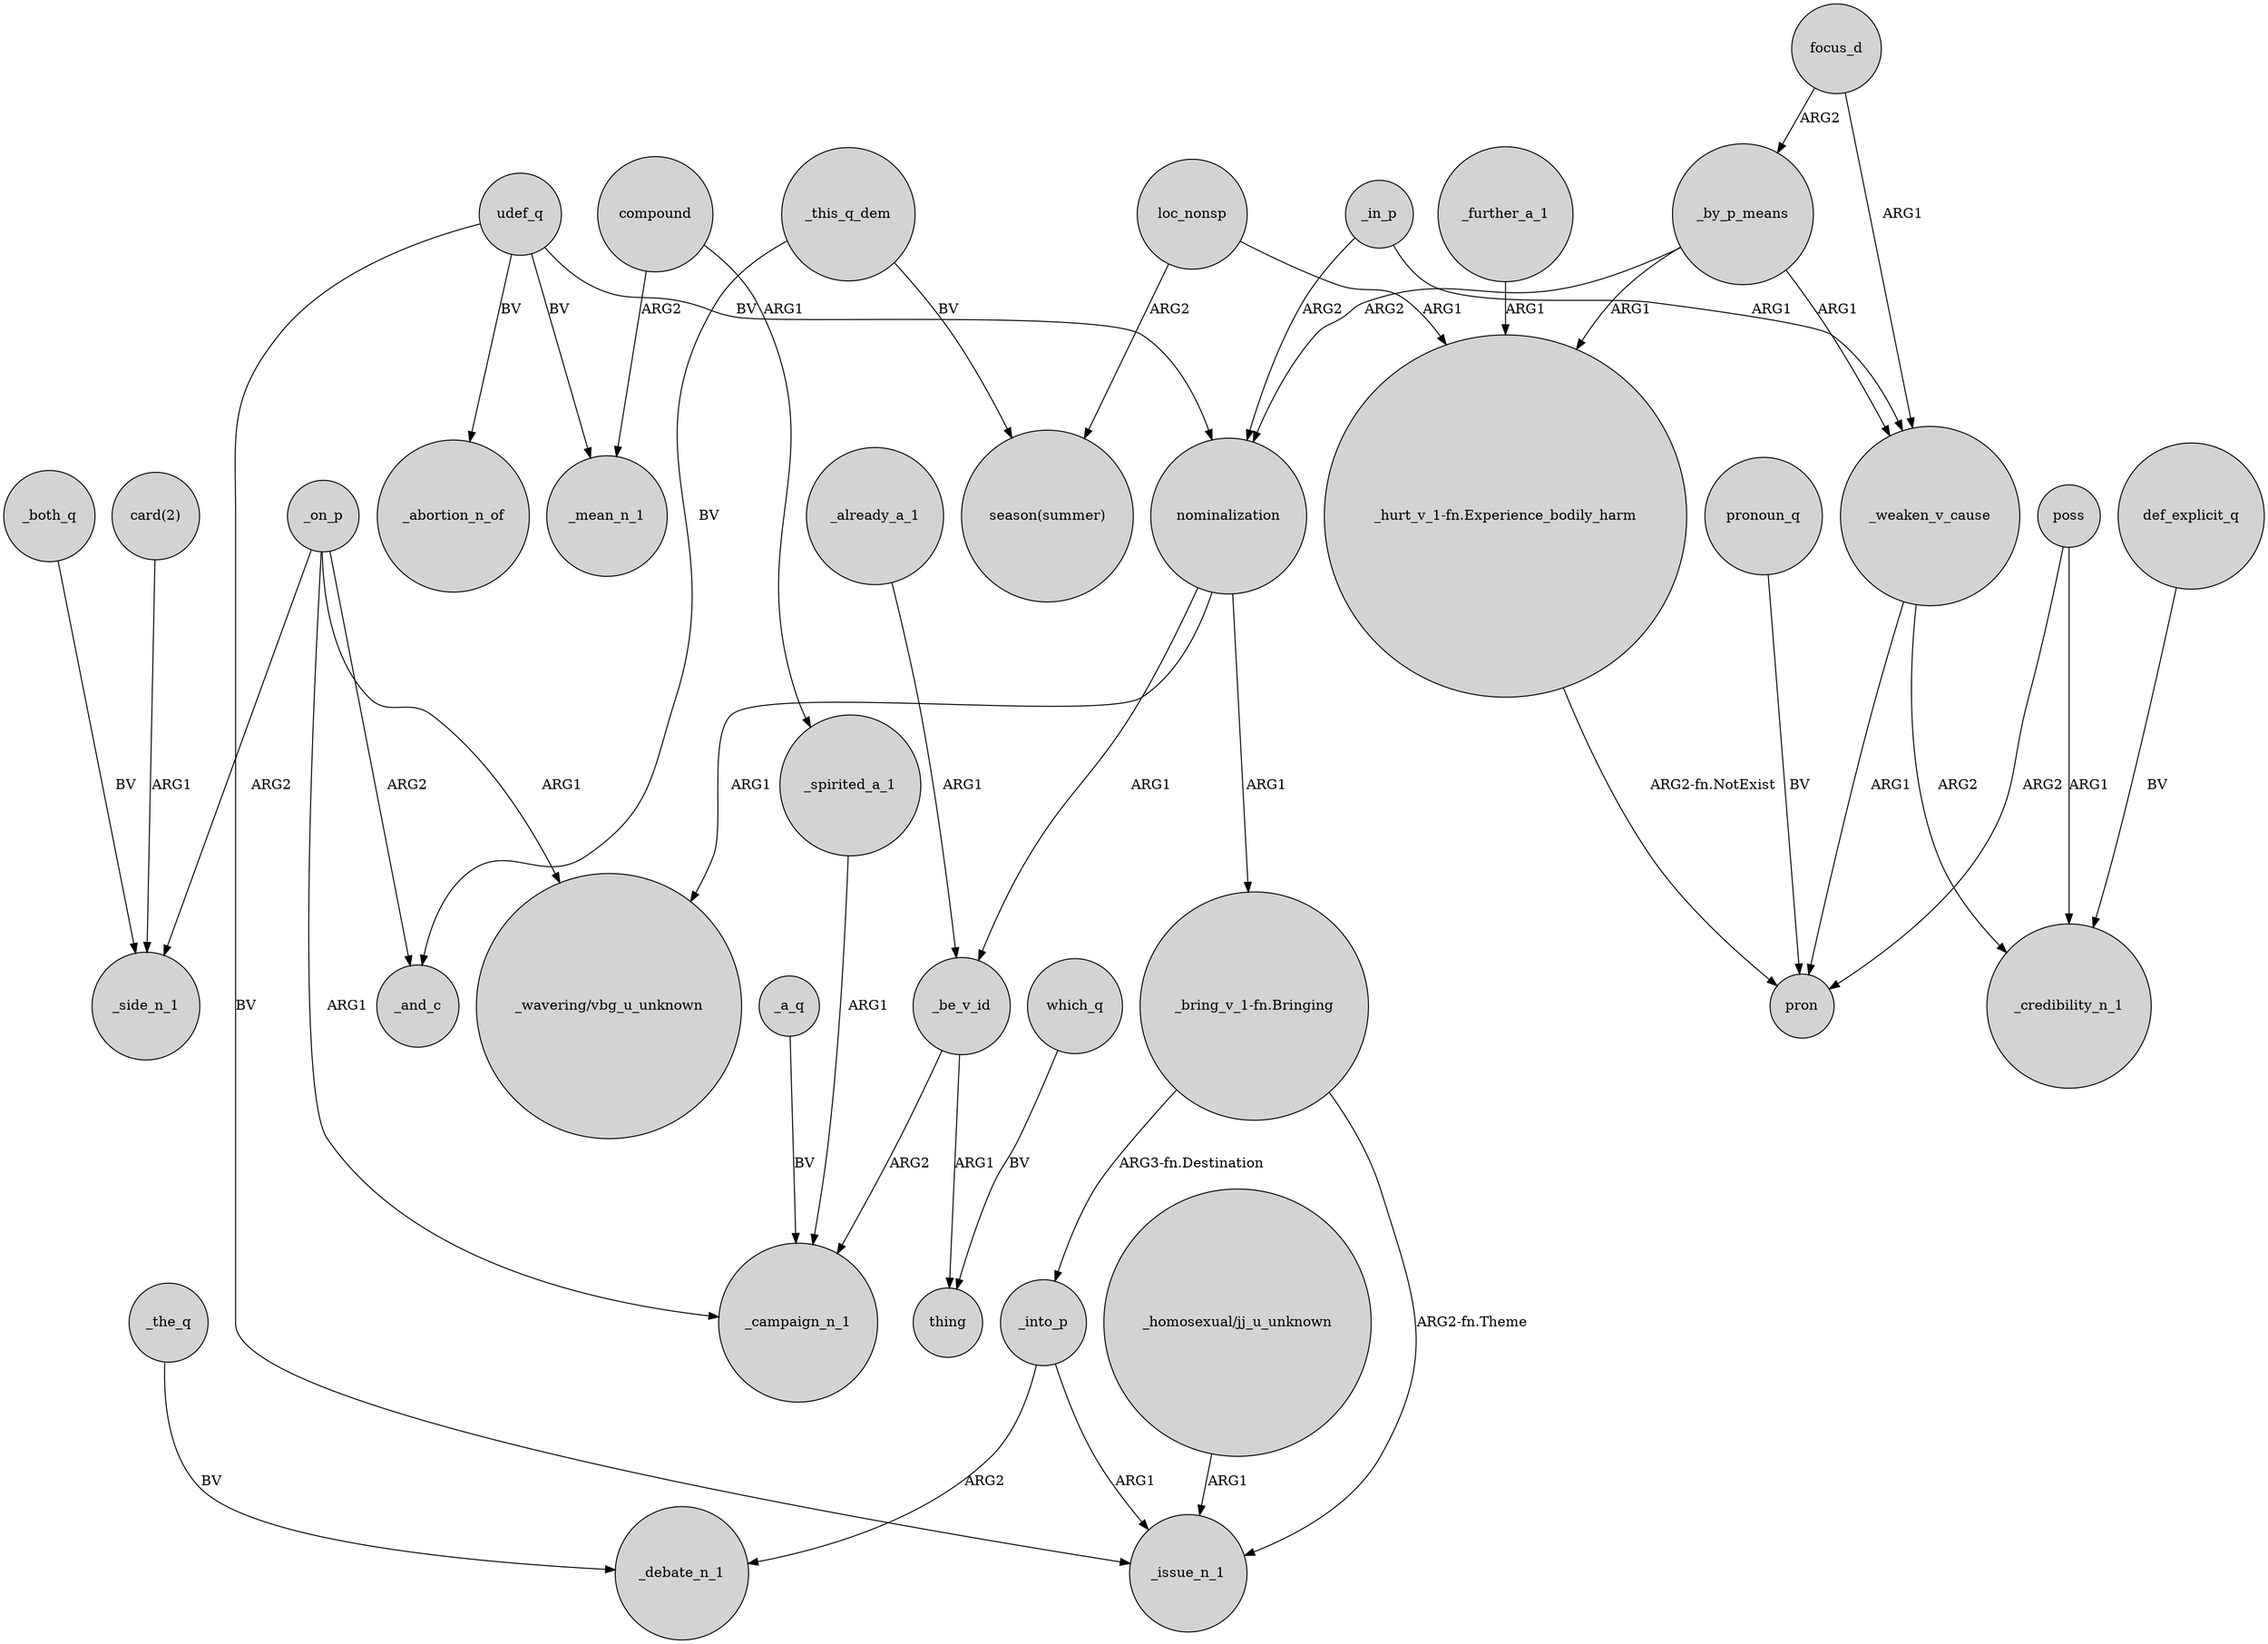 digraph {
	node [shape=circle style=filled]
	_into_p -> _debate_n_1 [label=ARG2]
	def_explicit_q -> _credibility_n_1 [label=BV]
	_both_q -> _side_n_1 [label=BV]
	_by_p_means -> nominalization [label=ARG2]
	_this_q_dem -> "season(summer)" [label=BV]
	poss -> pron [label=ARG2]
	_further_a_1 -> "_hurt_v_1-fn.Experience_bodily_harm" [label=ARG1]
	focus_d -> _by_p_means [label=ARG2]
	_into_p -> _issue_n_1 [label=ARG1]
	"_homosexual/jj_u_unknown" -> _issue_n_1 [label=ARG1]
	loc_nonsp -> "_hurt_v_1-fn.Experience_bodily_harm" [label=ARG1]
	_in_p -> _weaken_v_cause [label=ARG1]
	focus_d -> _weaken_v_cause [label=ARG1]
	_by_p_means -> _weaken_v_cause [label=ARG1]
	_weaken_v_cause -> _credibility_n_1 [label=ARG2]
	nominalization -> "_wavering/vbg_u_unknown" [label=ARG1]
	pronoun_q -> pron [label=BV]
	compound -> _mean_n_1 [label=ARG2]
	_on_p -> _campaign_n_1 [label=ARG1]
	"card(2)" -> _side_n_1 [label=ARG1]
	nominalization -> "_bring_v_1-fn.Bringing" [label=ARG1]
	compound -> _spirited_a_1 [label=ARG1]
	poss -> _credibility_n_1 [label=ARG1]
	_already_a_1 -> _be_v_id [label=ARG1]
	udef_q -> _mean_n_1 [label=BV]
	_the_q -> _debate_n_1 [label=BV]
	_on_p -> _side_n_1 [label=ARG2]
	nominalization -> _be_v_id [label=ARG1]
	_be_v_id -> thing [label=ARG1]
	udef_q -> _issue_n_1 [label=BV]
	"_bring_v_1-fn.Bringing" -> _into_p [label="ARG3-fn.Destination"]
	udef_q -> nominalization [label=BV]
	_this_q_dem -> _and_c [label=BV]
	_be_v_id -> _campaign_n_1 [label=ARG2]
	loc_nonsp -> "season(summer)" [label=ARG2]
	_on_p -> "_wavering/vbg_u_unknown" [label=ARG1]
	"_hurt_v_1-fn.Experience_bodily_harm" -> pron [label="ARG2-fn.NotExist"]
	_on_p -> _and_c [label=ARG2]
	udef_q -> _abortion_n_of [label=BV]
	_spirited_a_1 -> _campaign_n_1 [label=ARG1]
	_in_p -> nominalization [label=ARG2]
	_by_p_means -> "_hurt_v_1-fn.Experience_bodily_harm" [label=ARG1]
	_a_q -> _campaign_n_1 [label=BV]
	"_bring_v_1-fn.Bringing" -> _issue_n_1 [label="ARG2-fn.Theme"]
	_weaken_v_cause -> pron [label=ARG1]
	which_q -> thing [label=BV]
}
